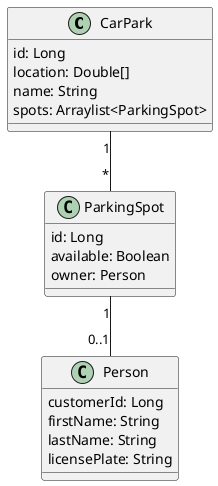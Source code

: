 @startuml

class CarPark {
    id: Long
    location: Double[]
    name: String
    spots: Arraylist<ParkingSpot>
}

class ParkingSpot {
    id: Long
    available: Boolean
    owner: Person
}

class Person {
    customerId: Long
    firstName: String
    lastName: String
    licensePlate: String
}

CarPark "1" -- "*" ParkingSpot
ParkingSpot "1" -- "0..1" Person

@enduml
